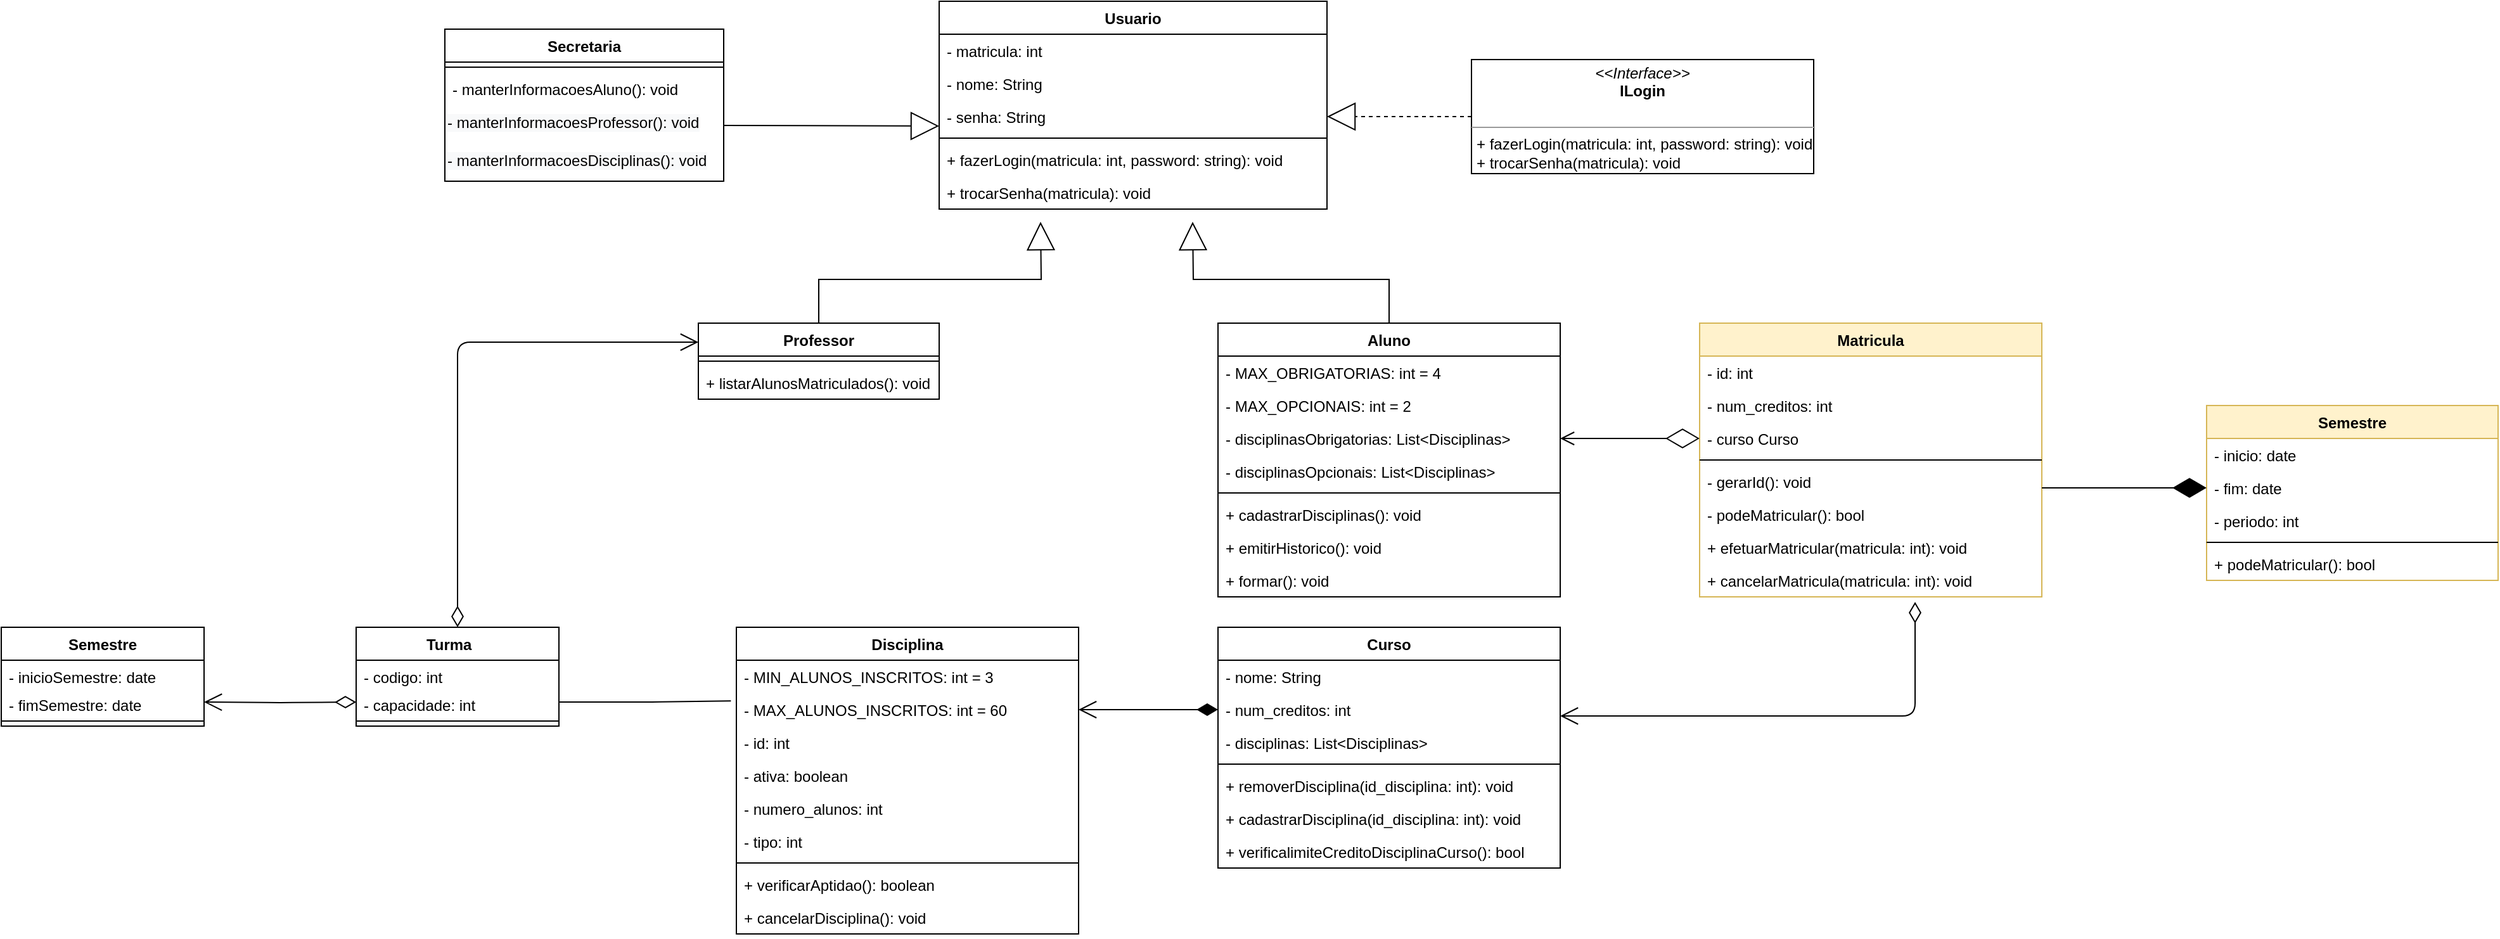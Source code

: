 <mxfile version="15.0.6" type="github">
  <diagram id="C5RBs43oDa-KdzZeNtuy" name="Page-1">
    <mxGraphModel dx="3258" dy="2103" grid="1" gridSize="10" guides="1" tooltips="1" connect="1" arrows="1" fold="1" page="1" pageScale="1" pageWidth="827" pageHeight="1169" math="0" shadow="0">
      <root>
        <mxCell id="WIyWlLk6GJQsqaUBKTNV-0" />
        <mxCell id="WIyWlLk6GJQsqaUBKTNV-1" parent="WIyWlLk6GJQsqaUBKTNV-0" />
        <mxCell id="JrXMHWwTkLq7MBl9970T-0" value="Usuario" style="swimlane;fontStyle=1;align=center;verticalAlign=top;childLayout=stackLayout;horizontal=1;startSize=26;horizontalStack=0;resizeParent=1;resizeParentMax=0;resizeLast=0;collapsible=1;marginBottom=0;" parent="WIyWlLk6GJQsqaUBKTNV-1" vertex="1">
          <mxGeometry x="260" y="-164" width="306" height="164" as="geometry" />
        </mxCell>
        <mxCell id="JrXMHWwTkLq7MBl9970T-1" value="- matricula: int" style="text;strokeColor=none;fillColor=none;align=left;verticalAlign=top;spacingLeft=4;spacingRight=4;overflow=hidden;rotatable=0;points=[[0,0.5],[1,0.5]];portConstraint=eastwest;" parent="JrXMHWwTkLq7MBl9970T-0" vertex="1">
          <mxGeometry y="26" width="306" height="26" as="geometry" />
        </mxCell>
        <mxCell id="JrXMHWwTkLq7MBl9970T-16" value="- nome: String" style="text;strokeColor=none;fillColor=none;align=left;verticalAlign=top;spacingLeft=4;spacingRight=4;overflow=hidden;rotatable=0;points=[[0,0.5],[1,0.5]];portConstraint=eastwest;" parent="JrXMHWwTkLq7MBl9970T-0" vertex="1">
          <mxGeometry y="52" width="306" height="26" as="geometry" />
        </mxCell>
        <mxCell id="JrXMHWwTkLq7MBl9970T-23" value="- senha: String" style="text;strokeColor=none;fillColor=none;align=left;verticalAlign=top;spacingLeft=4;spacingRight=4;overflow=hidden;rotatable=0;points=[[0,0.5],[1,0.5]];portConstraint=eastwest;" parent="JrXMHWwTkLq7MBl9970T-0" vertex="1">
          <mxGeometry y="78" width="306" height="26" as="geometry" />
        </mxCell>
        <mxCell id="JrXMHWwTkLq7MBl9970T-2" value="" style="line;strokeWidth=1;fillColor=none;align=left;verticalAlign=middle;spacingTop=-1;spacingLeft=3;spacingRight=3;rotatable=0;labelPosition=right;points=[];portConstraint=eastwest;" parent="JrXMHWwTkLq7MBl9970T-0" vertex="1">
          <mxGeometry y="104" width="306" height="8" as="geometry" />
        </mxCell>
        <mxCell id="JrXMHWwTkLq7MBl9970T-17" value="+ fazerLogin(matricula: int, password: string): void" style="text;strokeColor=none;fillColor=none;align=left;verticalAlign=top;spacingLeft=4;spacingRight=4;overflow=hidden;rotatable=0;points=[[0,0.5],[1,0.5]];portConstraint=eastwest;" parent="JrXMHWwTkLq7MBl9970T-0" vertex="1">
          <mxGeometry y="112" width="306" height="26" as="geometry" />
        </mxCell>
        <mxCell id="JrXMHWwTkLq7MBl9970T-3" value="+ trocarSenha(matricula): void" style="text;strokeColor=none;fillColor=none;align=left;verticalAlign=top;spacingLeft=4;spacingRight=4;overflow=hidden;rotatable=0;points=[[0,0.5],[1,0.5]];portConstraint=eastwest;" parent="JrXMHWwTkLq7MBl9970T-0" vertex="1">
          <mxGeometry y="138" width="306" height="26" as="geometry" />
        </mxCell>
        <mxCell id="BuNVMudP7O9CK5YteKWj-16" style="edgeStyle=orthogonalEdgeStyle;rounded=0;orthogonalLoop=1;jettySize=auto;html=1;exitX=0.5;exitY=0;exitDx=0;exitDy=0;endArrow=block;endFill=0;endSize=20;" parent="WIyWlLk6GJQsqaUBKTNV-1" source="JrXMHWwTkLq7MBl9970T-4" edge="1">
          <mxGeometry relative="1" as="geometry">
            <mxPoint x="340" y="10" as="targetPoint" />
          </mxGeometry>
        </mxCell>
        <mxCell id="JrXMHWwTkLq7MBl9970T-4" value="Professor" style="swimlane;fontStyle=1;align=center;verticalAlign=top;childLayout=stackLayout;horizontal=1;startSize=26;horizontalStack=0;resizeParent=1;resizeParentMax=0;resizeLast=0;collapsible=1;marginBottom=0;" parent="WIyWlLk6GJQsqaUBKTNV-1" vertex="1">
          <mxGeometry x="70" y="90" width="190" height="60" as="geometry" />
        </mxCell>
        <mxCell id="JrXMHWwTkLq7MBl9970T-6" value="" style="line;strokeWidth=1;fillColor=none;align=left;verticalAlign=middle;spacingTop=-1;spacingLeft=3;spacingRight=3;rotatable=0;labelPosition=right;points=[];portConstraint=eastwest;" parent="JrXMHWwTkLq7MBl9970T-4" vertex="1">
          <mxGeometry y="26" width="190" height="8" as="geometry" />
        </mxCell>
        <mxCell id="7F9r5N1mLICZE5VBThnw-38" value="+ listarAlunosMatriculados(): void" style="text;strokeColor=none;fillColor=none;align=left;verticalAlign=top;spacingLeft=4;spacingRight=4;overflow=hidden;rotatable=0;points=[[0,0.5],[1,0.5]];portConstraint=eastwest;" parent="JrXMHWwTkLq7MBl9970T-4" vertex="1">
          <mxGeometry y="34" width="190" height="26" as="geometry" />
        </mxCell>
        <mxCell id="BuNVMudP7O9CK5YteKWj-17" style="edgeStyle=orthogonalEdgeStyle;rounded=0;orthogonalLoop=1;jettySize=auto;html=1;exitX=0.5;exitY=0;exitDx=0;exitDy=0;endArrow=block;endFill=0;endSize=20;" parent="WIyWlLk6GJQsqaUBKTNV-1" source="JrXMHWwTkLq7MBl9970T-8" edge="1">
          <mxGeometry relative="1" as="geometry">
            <mxPoint x="460" y="10" as="targetPoint" />
          </mxGeometry>
        </mxCell>
        <mxCell id="JrXMHWwTkLq7MBl9970T-8" value="Aluno" style="swimlane;fontStyle=1;align=center;verticalAlign=top;childLayout=stackLayout;horizontal=1;startSize=26;horizontalStack=0;resizeParent=1;resizeParentMax=0;resizeLast=0;collapsible=1;marginBottom=0;" parent="WIyWlLk6GJQsqaUBKTNV-1" vertex="1">
          <mxGeometry x="480" y="90" width="270" height="216" as="geometry" />
        </mxCell>
        <mxCell id="JrXMHWwTkLq7MBl9970T-9" value="- MAX_OBRIGATORIAS: int = 4" style="text;strokeColor=none;fillColor=none;align=left;verticalAlign=top;spacingLeft=4;spacingRight=4;overflow=hidden;rotatable=0;points=[[0,0.5],[1,0.5]];portConstraint=eastwest;" parent="JrXMHWwTkLq7MBl9970T-8" vertex="1">
          <mxGeometry y="26" width="270" height="26" as="geometry" />
        </mxCell>
        <mxCell id="JrXMHWwTkLq7MBl9970T-21" value="- MAX_OPCIONAIS: int = 2" style="text;strokeColor=none;fillColor=none;align=left;verticalAlign=top;spacingLeft=4;spacingRight=4;overflow=hidden;rotatable=0;points=[[0,0.5],[1,0.5]];portConstraint=eastwest;" parent="JrXMHWwTkLq7MBl9970T-8" vertex="1">
          <mxGeometry y="52" width="270" height="26" as="geometry" />
        </mxCell>
        <mxCell id="JrXMHWwTkLq7MBl9970T-20" value="- disciplinasObrigatorias: List&lt;Disciplinas&gt;" style="text;strokeColor=none;fillColor=none;align=left;verticalAlign=top;spacingLeft=4;spacingRight=4;overflow=hidden;rotatable=0;points=[[0,0.5],[1,0.5]];portConstraint=eastwest;" parent="JrXMHWwTkLq7MBl9970T-8" vertex="1">
          <mxGeometry y="78" width="270" height="26" as="geometry" />
        </mxCell>
        <mxCell id="JrXMHWwTkLq7MBl9970T-19" value="- disciplinasOpcionais: List&lt;Disciplinas&gt;" style="text;strokeColor=none;fillColor=none;align=left;verticalAlign=top;spacingLeft=4;spacingRight=4;overflow=hidden;rotatable=0;points=[[0,0.5],[1,0.5]];portConstraint=eastwest;" parent="JrXMHWwTkLq7MBl9970T-8" vertex="1">
          <mxGeometry y="104" width="270" height="26" as="geometry" />
        </mxCell>
        <mxCell id="JrXMHWwTkLq7MBl9970T-10" value="" style="line;strokeWidth=1;fillColor=none;align=left;verticalAlign=middle;spacingTop=-1;spacingLeft=3;spacingRight=3;rotatable=0;labelPosition=right;points=[];portConstraint=eastwest;" parent="JrXMHWwTkLq7MBl9970T-8" vertex="1">
          <mxGeometry y="130" width="270" height="8" as="geometry" />
        </mxCell>
        <mxCell id="BuNVMudP7O9CK5YteKWj-36" value="+ cadastrarDisciplinas(): void" style="text;strokeColor=none;fillColor=none;align=left;verticalAlign=top;spacingLeft=4;spacingRight=4;overflow=hidden;rotatable=0;points=[[0,0.5],[1,0.5]];portConstraint=eastwest;" parent="JrXMHWwTkLq7MBl9970T-8" vertex="1">
          <mxGeometry y="138" width="270" height="26" as="geometry" />
        </mxCell>
        <mxCell id="JrXMHWwTkLq7MBl9970T-11" value="+ emitirHistorico(): void" style="text;strokeColor=none;fillColor=none;align=left;verticalAlign=top;spacingLeft=4;spacingRight=4;overflow=hidden;rotatable=0;points=[[0,0.5],[1,0.5]];portConstraint=eastwest;" parent="JrXMHWwTkLq7MBl9970T-8" vertex="1">
          <mxGeometry y="164" width="270" height="26" as="geometry" />
        </mxCell>
        <mxCell id="BuNVMudP7O9CK5YteKWj-37" value="+ formar(): void" style="text;strokeColor=none;fillColor=none;align=left;verticalAlign=top;spacingLeft=4;spacingRight=4;overflow=hidden;rotatable=0;points=[[0,0.5],[1,0.5]];portConstraint=eastwest;" parent="JrXMHWwTkLq7MBl9970T-8" vertex="1">
          <mxGeometry y="190" width="270" height="26" as="geometry" />
        </mxCell>
        <mxCell id="JrXMHWwTkLq7MBl9970T-12" value="Secretaria" style="swimlane;fontStyle=1;align=center;verticalAlign=top;childLayout=stackLayout;horizontal=1;startSize=26;horizontalStack=0;resizeParent=1;resizeParentMax=0;resizeLast=0;collapsible=1;marginBottom=0;" parent="WIyWlLk6GJQsqaUBKTNV-1" vertex="1">
          <mxGeometry x="-130" y="-142" width="220" height="120" as="geometry" />
        </mxCell>
        <mxCell id="JrXMHWwTkLq7MBl9970T-14" value="" style="line;strokeWidth=1;fillColor=none;align=left;verticalAlign=middle;spacingTop=-1;spacingLeft=3;spacingRight=3;rotatable=0;labelPosition=right;points=[];portConstraint=eastwest;" parent="JrXMHWwTkLq7MBl9970T-12" vertex="1">
          <mxGeometry y="26" width="220" height="8" as="geometry" />
        </mxCell>
        <mxCell id="7F9r5N1mLICZE5VBThnw-39" value="- manterInformacoesAluno(): void" style="text;strokeColor=none;fillColor=none;align=left;verticalAlign=top;spacingLeft=4;spacingRight=4;overflow=hidden;rotatable=0;points=[[0,0.5],[1,0.5]];portConstraint=eastwest;" parent="JrXMHWwTkLq7MBl9970T-12" vertex="1">
          <mxGeometry y="34" width="220" height="26" as="geometry" />
        </mxCell>
        <mxCell id="7F9r5N1mLICZE5VBThnw-40" value="&lt;span style=&quot;color: rgb(0 , 0 , 0) ; font-family: &amp;#34;helvetica&amp;#34; ; font-size: 12px ; font-style: normal ; font-weight: 400 ; letter-spacing: normal ; text-align: left ; text-indent: 0px ; text-transform: none ; word-spacing: 0px ; background-color: rgb(248 , 249 , 250) ; display: inline ; float: none&quot;&gt;- manterInformacoesProfessor(): void&lt;/span&gt;" style="text;whiteSpace=wrap;html=1;" parent="JrXMHWwTkLq7MBl9970T-12" vertex="1">
          <mxGeometry y="60" width="220" height="30" as="geometry" />
        </mxCell>
        <mxCell id="7F9r5N1mLICZE5VBThnw-41" value="&lt;span style=&quot;color: rgb(0 , 0 , 0) ; font-family: &amp;#34;helvetica&amp;#34; ; font-size: 12px ; font-style: normal ; font-weight: 400 ; letter-spacing: normal ; text-align: left ; text-indent: 0px ; text-transform: none ; word-spacing: 0px ; background-color: rgb(248 , 249 , 250) ; display: inline ; float: none&quot;&gt;- manterInformacoesDisciplinas(): void&lt;/span&gt;" style="text;whiteSpace=wrap;html=1;" parent="JrXMHWwTkLq7MBl9970T-12" vertex="1">
          <mxGeometry y="90" width="220" height="30" as="geometry" />
        </mxCell>
        <mxCell id="7F9r5N1mLICZE5VBThnw-0" value="Curso" style="swimlane;fontStyle=1;align=center;verticalAlign=top;childLayout=stackLayout;horizontal=1;startSize=26;horizontalStack=0;resizeParent=1;resizeParentMax=0;resizeLast=0;collapsible=1;marginBottom=0;" parent="WIyWlLk6GJQsqaUBKTNV-1" vertex="1">
          <mxGeometry x="480" y="330" width="270" height="190" as="geometry" />
        </mxCell>
        <mxCell id="7F9r5N1mLICZE5VBThnw-3" value="- nome: String" style="text;strokeColor=none;fillColor=none;align=left;verticalAlign=top;spacingLeft=4;spacingRight=4;overflow=hidden;rotatable=0;points=[[0,0.5],[1,0.5]];portConstraint=eastwest;" parent="7F9r5N1mLICZE5VBThnw-0" vertex="1">
          <mxGeometry y="26" width="270" height="26" as="geometry" />
        </mxCell>
        <mxCell id="7F9r5N1mLICZE5VBThnw-7" value="- num_creditos: int" style="text;strokeColor=none;fillColor=none;align=left;verticalAlign=top;spacingLeft=4;spacingRight=4;overflow=hidden;rotatable=0;points=[[0,0.5],[1,0.5]];portConstraint=eastwest;" parent="7F9r5N1mLICZE5VBThnw-0" vertex="1">
          <mxGeometry y="52" width="270" height="26" as="geometry" />
        </mxCell>
        <mxCell id="7F9r5N1mLICZE5VBThnw-4" value="- disciplinas: List&lt;Disciplinas&gt;" style="text;strokeColor=none;fillColor=none;align=left;verticalAlign=top;spacingLeft=4;spacingRight=4;overflow=hidden;rotatable=0;points=[[0,0.5],[1,0.5]];portConstraint=eastwest;" parent="7F9r5N1mLICZE5VBThnw-0" vertex="1">
          <mxGeometry y="78" width="270" height="26" as="geometry" />
        </mxCell>
        <mxCell id="7F9r5N1mLICZE5VBThnw-5" value="" style="line;strokeWidth=1;fillColor=none;align=left;verticalAlign=middle;spacingTop=-1;spacingLeft=3;spacingRight=3;rotatable=0;labelPosition=right;points=[];portConstraint=eastwest;" parent="7F9r5N1mLICZE5VBThnw-0" vertex="1">
          <mxGeometry y="104" width="270" height="8" as="geometry" />
        </mxCell>
        <mxCell id="7F9r5N1mLICZE5VBThnw-18" value="+ removerDisciplina(id_disciplina: int): void" style="text;strokeColor=none;fillColor=none;align=left;verticalAlign=top;spacingLeft=4;spacingRight=4;overflow=hidden;rotatable=0;points=[[0,0.5],[1,0.5]];portConstraint=eastwest;" parent="7F9r5N1mLICZE5VBThnw-0" vertex="1">
          <mxGeometry y="112" width="270" height="26" as="geometry" />
        </mxCell>
        <mxCell id="7F9r5N1mLICZE5VBThnw-17" value="+ cadastrarDisciplina(id_disciplina: int): void" style="text;strokeColor=none;fillColor=none;align=left;verticalAlign=top;spacingLeft=4;spacingRight=4;overflow=hidden;rotatable=0;points=[[0,0.5],[1,0.5]];portConstraint=eastwest;" parent="7F9r5N1mLICZE5VBThnw-0" vertex="1">
          <mxGeometry y="138" width="270" height="26" as="geometry" />
        </mxCell>
        <mxCell id="7F9r5N1mLICZE5VBThnw-19" value="+ verificalimiteCreditoDisciplinaCurso(): bool" style="text;strokeColor=none;fillColor=none;align=left;verticalAlign=top;spacingLeft=4;spacingRight=4;overflow=hidden;rotatable=0;points=[[0,0.5],[1,0.5]];portConstraint=eastwest;" parent="7F9r5N1mLICZE5VBThnw-0" vertex="1">
          <mxGeometry y="164" width="270" height="26" as="geometry" />
        </mxCell>
        <mxCell id="7F9r5N1mLICZE5VBThnw-9" value="Matricula" style="swimlane;fontStyle=1;align=center;verticalAlign=top;childLayout=stackLayout;horizontal=1;startSize=26;horizontalStack=0;resizeParent=1;resizeParentMax=0;resizeLast=0;collapsible=1;marginBottom=0;fillColor=#fff2cc;strokeColor=#d6b656;" parent="WIyWlLk6GJQsqaUBKTNV-1" vertex="1">
          <mxGeometry x="860" y="90" width="270" height="216" as="geometry" />
        </mxCell>
        <mxCell id="7F9r5N1mLICZE5VBThnw-10" value="- id: int" style="text;strokeColor=none;fillColor=none;align=left;verticalAlign=top;spacingLeft=4;spacingRight=4;overflow=hidden;rotatable=0;points=[[0,0.5],[1,0.5]];portConstraint=eastwest;" parent="7F9r5N1mLICZE5VBThnw-9" vertex="1">
          <mxGeometry y="26" width="270" height="26" as="geometry" />
        </mxCell>
        <mxCell id="7F9r5N1mLICZE5VBThnw-11" value="- num_creditos: int" style="text;strokeColor=none;fillColor=none;align=left;verticalAlign=top;spacingLeft=4;spacingRight=4;overflow=hidden;rotatable=0;points=[[0,0.5],[1,0.5]];portConstraint=eastwest;" parent="7F9r5N1mLICZE5VBThnw-9" vertex="1">
          <mxGeometry y="52" width="270" height="26" as="geometry" />
        </mxCell>
        <mxCell id="7F9r5N1mLICZE5VBThnw-12" value="- curso Curso" style="text;strokeColor=none;fillColor=none;align=left;verticalAlign=top;spacingLeft=4;spacingRight=4;overflow=hidden;rotatable=0;points=[[0,0.5],[1,0.5]];portConstraint=eastwest;" parent="7F9r5N1mLICZE5VBThnw-9" vertex="1">
          <mxGeometry y="78" width="270" height="26" as="geometry" />
        </mxCell>
        <mxCell id="7F9r5N1mLICZE5VBThnw-13" value="" style="line;strokeWidth=1;fillColor=none;align=left;verticalAlign=middle;spacingTop=-1;spacingLeft=3;spacingRight=3;rotatable=0;labelPosition=right;points=[];portConstraint=eastwest;" parent="7F9r5N1mLICZE5VBThnw-9" vertex="1">
          <mxGeometry y="104" width="270" height="8" as="geometry" />
        </mxCell>
        <mxCell id="7F9r5N1mLICZE5VBThnw-16" value="- gerarId(): void" style="text;strokeColor=none;fillColor=none;align=left;verticalAlign=top;spacingLeft=4;spacingRight=4;overflow=hidden;rotatable=0;points=[[0,0.5],[1,0.5]];portConstraint=eastwest;" parent="7F9r5N1mLICZE5VBThnw-9" vertex="1">
          <mxGeometry y="112" width="270" height="26" as="geometry" />
        </mxCell>
        <mxCell id="mMdp-KrSWBjdsAMmovPU-2" value="- podeMatricular(): bool" style="text;strokeColor=none;fillColor=none;align=left;verticalAlign=top;spacingLeft=4;spacingRight=4;overflow=hidden;rotatable=0;points=[[0,0.5],[1,0.5]];portConstraint=eastwest;" vertex="1" parent="7F9r5N1mLICZE5VBThnw-9">
          <mxGeometry y="138" width="270" height="26" as="geometry" />
        </mxCell>
        <mxCell id="mMdp-KrSWBjdsAMmovPU-1" value="+ efetuarMatricular(matricula: int): void" style="text;strokeColor=none;fillColor=none;align=left;verticalAlign=top;spacingLeft=4;spacingRight=4;overflow=hidden;rotatable=0;points=[[0,0.5],[1,0.5]];portConstraint=eastwest;" vertex="1" parent="7F9r5N1mLICZE5VBThnw-9">
          <mxGeometry y="164" width="270" height="26" as="geometry" />
        </mxCell>
        <mxCell id="E2rQVBxFXLDAdDKFJ9_E-2" value="+ cancelarMatricula(matricula: int): void" style="text;strokeColor=none;fillColor=none;align=left;verticalAlign=top;spacingLeft=4;spacingRight=4;overflow=hidden;rotatable=0;points=[[0,0.5],[1,0.5]];portConstraint=eastwest;" parent="7F9r5N1mLICZE5VBThnw-9" vertex="1">
          <mxGeometry y="190" width="270" height="26" as="geometry" />
        </mxCell>
        <mxCell id="7F9r5N1mLICZE5VBThnw-26" value="Disciplina" style="swimlane;fontStyle=1;align=center;verticalAlign=top;childLayout=stackLayout;horizontal=1;startSize=26;horizontalStack=0;resizeParent=1;resizeParentMax=0;resizeLast=0;collapsible=1;marginBottom=0;" parent="WIyWlLk6GJQsqaUBKTNV-1" vertex="1">
          <mxGeometry x="100" y="330" width="270" height="242" as="geometry" />
        </mxCell>
        <mxCell id="7F9r5N1mLICZE5VBThnw-29" value="- MIN_ALUNOS_INSCRITOS: int = 3 " style="text;strokeColor=none;fillColor=none;align=left;verticalAlign=top;spacingLeft=4;spacingRight=4;overflow=hidden;rotatable=0;points=[[0,0.5],[1,0.5]];portConstraint=eastwest;" parent="7F9r5N1mLICZE5VBThnw-26" vertex="1">
          <mxGeometry y="26" width="270" height="26" as="geometry" />
        </mxCell>
        <mxCell id="7F9r5N1mLICZE5VBThnw-34" value="- MAX_ALUNOS_INSCRITOS: int = 60" style="text;strokeColor=none;fillColor=none;align=left;verticalAlign=top;spacingLeft=4;spacingRight=4;overflow=hidden;rotatable=0;points=[[0,0.5],[1,0.5]];portConstraint=eastwest;" parent="7F9r5N1mLICZE5VBThnw-26" vertex="1">
          <mxGeometry y="52" width="270" height="26" as="geometry" />
        </mxCell>
        <mxCell id="7F9r5N1mLICZE5VBThnw-27" value="- id: int" style="text;strokeColor=none;fillColor=none;align=left;verticalAlign=top;spacingLeft=4;spacingRight=4;overflow=hidden;rotatable=0;points=[[0,0.5],[1,0.5]];portConstraint=eastwest;" parent="7F9r5N1mLICZE5VBThnw-26" vertex="1">
          <mxGeometry y="78" width="270" height="26" as="geometry" />
        </mxCell>
        <mxCell id="7F9r5N1mLICZE5VBThnw-28" value="- ativa: boolean" style="text;strokeColor=none;fillColor=none;align=left;verticalAlign=top;spacingLeft=4;spacingRight=4;overflow=hidden;rotatable=0;points=[[0,0.5],[1,0.5]];portConstraint=eastwest;" parent="7F9r5N1mLICZE5VBThnw-26" vertex="1">
          <mxGeometry y="104" width="270" height="26" as="geometry" />
        </mxCell>
        <mxCell id="BuNVMudP7O9CK5YteKWj-15" value="- numero_alunos: int" style="text;strokeColor=none;fillColor=none;align=left;verticalAlign=top;spacingLeft=4;spacingRight=4;overflow=hidden;rotatable=0;points=[[0,0.5],[1,0.5]];portConstraint=eastwest;" parent="7F9r5N1mLICZE5VBThnw-26" vertex="1">
          <mxGeometry y="130" width="270" height="26" as="geometry" />
        </mxCell>
        <mxCell id="7F9r5N1mLICZE5VBThnw-35" value="- tipo: int" style="text;strokeColor=none;fillColor=none;align=left;verticalAlign=top;spacingLeft=4;spacingRight=4;overflow=hidden;rotatable=0;points=[[0,0.5],[1,0.5]];portConstraint=eastwest;" parent="7F9r5N1mLICZE5VBThnw-26" vertex="1">
          <mxGeometry y="156" width="270" height="26" as="geometry" />
        </mxCell>
        <mxCell id="7F9r5N1mLICZE5VBThnw-30" value="" style="line;strokeWidth=1;fillColor=none;align=left;verticalAlign=middle;spacingTop=-1;spacingLeft=3;spacingRight=3;rotatable=0;labelPosition=right;points=[];portConstraint=eastwest;" parent="7F9r5N1mLICZE5VBThnw-26" vertex="1">
          <mxGeometry y="182" width="270" height="8" as="geometry" />
        </mxCell>
        <mxCell id="7F9r5N1mLICZE5VBThnw-31" value="+ verificarAptidao(): boolean" style="text;strokeColor=none;fillColor=none;align=left;verticalAlign=top;spacingLeft=4;spacingRight=4;overflow=hidden;rotatable=0;points=[[0,0.5],[1,0.5]];portConstraint=eastwest;" parent="7F9r5N1mLICZE5VBThnw-26" vertex="1">
          <mxGeometry y="190" width="270" height="26" as="geometry" />
        </mxCell>
        <mxCell id="7F9r5N1mLICZE5VBThnw-33" value="+ cancelarDisciplina(): void" style="text;strokeColor=none;fillColor=none;align=left;verticalAlign=top;spacingLeft=4;spacingRight=4;overflow=hidden;rotatable=0;points=[[0,0.5],[1,0.5]];portConstraint=eastwest;" parent="7F9r5N1mLICZE5VBThnw-26" vertex="1">
          <mxGeometry y="216" width="270" height="26" as="geometry" />
        </mxCell>
        <mxCell id="BuNVMudP7O9CK5YteKWj-6" value="Turma    " style="swimlane;fontStyle=1;align=center;verticalAlign=top;childLayout=stackLayout;horizontal=1;startSize=26;horizontalStack=0;resizeParent=1;resizeParentMax=0;resizeLast=0;collapsible=1;marginBottom=0;" parent="WIyWlLk6GJQsqaUBKTNV-1" vertex="1">
          <mxGeometry x="-200" y="330" width="160" height="78" as="geometry" />
        </mxCell>
        <mxCell id="BuNVMudP7O9CK5YteKWj-7" value="- codigo: int&#xa;" style="text;strokeColor=none;fillColor=none;align=left;verticalAlign=top;spacingLeft=4;spacingRight=4;overflow=hidden;rotatable=0;points=[[0,0.5],[1,0.5]];portConstraint=eastwest;" parent="BuNVMudP7O9CK5YteKWj-6" vertex="1">
          <mxGeometry y="26" width="160" height="22" as="geometry" />
        </mxCell>
        <mxCell id="BuNVMudP7O9CK5YteKWj-11" value="- capacidade: int&#xa;" style="text;strokeColor=none;fillColor=none;align=left;verticalAlign=top;spacingLeft=4;spacingRight=4;overflow=hidden;rotatable=0;points=[[0,0.5],[1,0.5]];portConstraint=eastwest;" parent="BuNVMudP7O9CK5YteKWj-6" vertex="1">
          <mxGeometry y="48" width="160" height="22" as="geometry" />
        </mxCell>
        <mxCell id="BuNVMudP7O9CK5YteKWj-8" value="" style="line;strokeWidth=1;fillColor=none;align=left;verticalAlign=middle;spacingTop=-1;spacingLeft=3;spacingRight=3;rotatable=0;labelPosition=right;points=[];portConstraint=eastwest;" parent="BuNVMudP7O9CK5YteKWj-6" vertex="1">
          <mxGeometry y="70" width="160" height="8" as="geometry" />
        </mxCell>
        <mxCell id="BuNVMudP7O9CK5YteKWj-13" style="edgeStyle=orthogonalEdgeStyle;rounded=0;orthogonalLoop=1;jettySize=auto;html=1;exitX=0;exitY=0.5;exitDx=0;exitDy=0;entryX=1;entryY=0.5;entryDx=0;entryDy=0;endArrow=block;endFill=0;endSize=20;dashed=1;" parent="WIyWlLk6GJQsqaUBKTNV-1" source="BuNVMudP7O9CK5YteKWj-12" target="JrXMHWwTkLq7MBl9970T-23" edge="1">
          <mxGeometry relative="1" as="geometry" />
        </mxCell>
        <mxCell id="BuNVMudP7O9CK5YteKWj-12" value="&lt;p style=&quot;margin: 0px ; margin-top: 4px ; text-align: center&quot;&gt;&lt;i&gt;&amp;lt;&amp;lt;Interface&amp;gt;&amp;gt;&lt;/i&gt;&lt;br&gt;&lt;b&gt;ILogin&lt;/b&gt;&lt;/p&gt;&lt;p style=&quot;margin: 0px ; margin-left: 4px&quot;&gt;&lt;br&gt;&lt;/p&gt;&lt;hr size=&quot;1&quot;&gt;&lt;p style=&quot;margin: 0px ; margin-left: 4px&quot;&gt;+ fazerLogin(matricula: int, password: string): void&lt;br&gt;+ trocarSenha(matricula): void&lt;/p&gt;" style="verticalAlign=top;align=left;overflow=fill;fontSize=12;fontFamily=Helvetica;html=1;" parent="WIyWlLk6GJQsqaUBKTNV-1" vertex="1">
          <mxGeometry x="680" y="-118" width="270" height="90" as="geometry" />
        </mxCell>
        <mxCell id="BuNVMudP7O9CK5YteKWj-14" style="edgeStyle=orthogonalEdgeStyle;rounded=0;orthogonalLoop=1;jettySize=auto;html=1;entryX=0;entryY=0.787;entryDx=0;entryDy=0;entryPerimeter=0;endArrow=block;endFill=0;endSize=20;" parent="WIyWlLk6GJQsqaUBKTNV-1" target="JrXMHWwTkLq7MBl9970T-23" edge="1">
          <mxGeometry relative="1" as="geometry">
            <mxPoint x="90" y="-66" as="sourcePoint" />
          </mxGeometry>
        </mxCell>
        <mxCell id="BuNVMudP7O9CK5YteKWj-20" value="" style="endArrow=open;html=1;endSize=12;startArrow=diamondThin;startSize=14;startFill=0;edgeStyle=orthogonalEdgeStyle;align=left;verticalAlign=bottom;exitX=0.5;exitY=0;exitDx=0;exitDy=0;entryX=0;entryY=0.25;entryDx=0;entryDy=0;" parent="WIyWlLk6GJQsqaUBKTNV-1" source="BuNVMudP7O9CK5YteKWj-6" target="JrXMHWwTkLq7MBl9970T-4" edge="1">
          <mxGeometry x="-1" y="3" relative="1" as="geometry">
            <mxPoint x="510" y="180" as="sourcePoint" />
            <mxPoint x="670" y="180" as="targetPoint" />
          </mxGeometry>
        </mxCell>
        <mxCell id="BuNVMudP7O9CK5YteKWj-21" value="" style="endArrow=none;html=1;endSize=12;startArrow=none;startSize=14;startFill=0;edgeStyle=orthogonalEdgeStyle;align=left;verticalAlign=bottom;exitX=1;exitY=0.5;exitDx=0;exitDy=0;entryX=-0.016;entryY=0.236;entryDx=0;entryDy=0;entryPerimeter=0;endFill=0;" parent="WIyWlLk6GJQsqaUBKTNV-1" source="BuNVMudP7O9CK5YteKWj-11" target="7F9r5N1mLICZE5VBThnw-34" edge="1">
          <mxGeometry x="-1" y="3" relative="1" as="geometry">
            <mxPoint x="-110" y="340" as="sourcePoint" />
            <mxPoint x="80" y="115" as="targetPoint" />
          </mxGeometry>
        </mxCell>
        <mxCell id="BuNVMudP7O9CK5YteKWj-22" value="Semestre" style="swimlane;fontStyle=1;align=center;verticalAlign=top;childLayout=stackLayout;horizontal=1;startSize=26;horizontalStack=0;resizeParent=1;resizeParentMax=0;resizeLast=0;collapsible=1;marginBottom=0;" parent="WIyWlLk6GJQsqaUBKTNV-1" vertex="1">
          <mxGeometry x="-480" y="330" width="160" height="78" as="geometry" />
        </mxCell>
        <mxCell id="BuNVMudP7O9CK5YteKWj-23" value="- inicioSemestre: date" style="text;strokeColor=none;fillColor=none;align=left;verticalAlign=top;spacingLeft=4;spacingRight=4;overflow=hidden;rotatable=0;points=[[0,0.5],[1,0.5]];portConstraint=eastwest;" parent="BuNVMudP7O9CK5YteKWj-22" vertex="1">
          <mxGeometry y="26" width="160" height="22" as="geometry" />
        </mxCell>
        <mxCell id="BuNVMudP7O9CK5YteKWj-24" value="- fimSemestre: date" style="text;strokeColor=none;fillColor=none;align=left;verticalAlign=top;spacingLeft=4;spacingRight=4;overflow=hidden;rotatable=0;points=[[0,0.5],[1,0.5]];portConstraint=eastwest;" parent="BuNVMudP7O9CK5YteKWj-22" vertex="1">
          <mxGeometry y="48" width="160" height="22" as="geometry" />
        </mxCell>
        <mxCell id="BuNVMudP7O9CK5YteKWj-25" value="" style="line;strokeWidth=1;fillColor=none;align=left;verticalAlign=middle;spacingTop=-1;spacingLeft=3;spacingRight=3;rotatable=0;labelPosition=right;points=[];portConstraint=eastwest;" parent="BuNVMudP7O9CK5YteKWj-22" vertex="1">
          <mxGeometry y="70" width="160" height="8" as="geometry" />
        </mxCell>
        <mxCell id="BuNVMudP7O9CK5YteKWj-27" value="" style="endArrow=open;html=1;endSize=12;startArrow=diamondThin;startSize=14;startFill=0;edgeStyle=orthogonalEdgeStyle;align=left;verticalAlign=bottom;entryX=1;entryY=0.5;entryDx=0;entryDy=0;" parent="WIyWlLk6GJQsqaUBKTNV-1" target="BuNVMudP7O9CK5YteKWj-24" edge="1">
          <mxGeometry x="-1" y="3" relative="1" as="geometry">
            <mxPoint x="-200" y="389" as="sourcePoint" />
            <mxPoint x="105.68" y="398.136" as="targetPoint" />
          </mxGeometry>
        </mxCell>
        <mxCell id="BuNVMudP7O9CK5YteKWj-32" value="" style="endArrow=open;html=1;endSize=12;startArrow=diamondThin;startSize=14;startFill=1;edgeStyle=orthogonalEdgeStyle;align=left;verticalAlign=bottom;exitX=0;exitY=0.5;exitDx=0;exitDy=0;entryX=1;entryY=0.5;entryDx=0;entryDy=0;" parent="WIyWlLk6GJQsqaUBKTNV-1" source="7F9r5N1mLICZE5VBThnw-7" target="7F9r5N1mLICZE5VBThnw-34" edge="1">
          <mxGeometry x="-1" y="3" relative="1" as="geometry">
            <mxPoint x="440" y="260" as="sourcePoint" />
            <mxPoint x="600" y="260" as="targetPoint" />
          </mxGeometry>
        </mxCell>
        <mxCell id="BuNVMudP7O9CK5YteKWj-33" value="" style="endArrow=open;html=1;endSize=12;startArrow=diamondThin;startSize=14;startFill=0;edgeStyle=orthogonalEdgeStyle;align=left;verticalAlign=bottom;entryX=1;entryY=0.5;entryDx=0;entryDy=0;" parent="WIyWlLk6GJQsqaUBKTNV-1" edge="1">
          <mxGeometry x="-1" y="3" relative="1" as="geometry">
            <mxPoint x="1030" y="310" as="sourcePoint" />
            <mxPoint x="750" y="400" as="targetPoint" />
            <Array as="points">
              <mxPoint x="1030" y="400" />
            </Array>
          </mxGeometry>
        </mxCell>
        <mxCell id="BuNVMudP7O9CK5YteKWj-35" value="" style="endArrow=diamondThin;endFill=0;endSize=24;html=1;entryX=0;entryY=0.5;entryDx=0;entryDy=0;exitX=1;exitY=0.5;exitDx=0;exitDy=0;startArrow=open;startFill=0;targetPerimeterSpacing=15;startSize=9;sourcePerimeterSpacing=5;" parent="WIyWlLk6GJQsqaUBKTNV-1" source="JrXMHWwTkLq7MBl9970T-20" target="7F9r5N1mLICZE5VBThnw-12" edge="1">
          <mxGeometry width="160" relative="1" as="geometry">
            <mxPoint x="440" y="260" as="sourcePoint" />
            <mxPoint x="600" y="260" as="targetPoint" />
          </mxGeometry>
        </mxCell>
        <mxCell id="LCeAgxZwqbWof1AbTlHt-4" value="Semestre" style="swimlane;fontStyle=1;align=center;verticalAlign=top;childLayout=stackLayout;horizontal=1;startSize=26;horizontalStack=0;resizeParent=1;resizeParentMax=0;resizeLast=0;collapsible=1;marginBottom=0;fillColor=#fff2cc;strokeColor=#d6b656;" parent="WIyWlLk6GJQsqaUBKTNV-1" vertex="1">
          <mxGeometry x="1260" y="155" width="230" height="138" as="geometry" />
        </mxCell>
        <mxCell id="LCeAgxZwqbWof1AbTlHt-5" value="- inicio: date&#xa;" style="text;strokeColor=none;fillColor=none;align=left;verticalAlign=top;spacingLeft=4;spacingRight=4;overflow=hidden;rotatable=0;points=[[0,0.5],[1,0.5]];portConstraint=eastwest;" parent="LCeAgxZwqbWof1AbTlHt-4" vertex="1">
          <mxGeometry y="26" width="230" height="26" as="geometry" />
        </mxCell>
        <mxCell id="LCeAgxZwqbWof1AbTlHt-8" value="- fim: date&#xa;" style="text;strokeColor=none;fillColor=none;align=left;verticalAlign=top;spacingLeft=4;spacingRight=4;overflow=hidden;rotatable=0;points=[[0,0.5],[1,0.5]];portConstraint=eastwest;" parent="LCeAgxZwqbWof1AbTlHt-4" vertex="1">
          <mxGeometry y="52" width="230" height="26" as="geometry" />
        </mxCell>
        <mxCell id="LCeAgxZwqbWof1AbTlHt-10" value="- periodo: int&#xa;" style="text;strokeColor=none;fillColor=none;align=left;verticalAlign=top;spacingLeft=4;spacingRight=4;overflow=hidden;rotatable=0;points=[[0,0.5],[1,0.5]];portConstraint=eastwest;" parent="LCeAgxZwqbWof1AbTlHt-4" vertex="1">
          <mxGeometry y="78" width="230" height="26" as="geometry" />
        </mxCell>
        <mxCell id="LCeAgxZwqbWof1AbTlHt-6" value="" style="line;strokeWidth=1;fillColor=none;align=left;verticalAlign=middle;spacingTop=-1;spacingLeft=3;spacingRight=3;rotatable=0;labelPosition=right;points=[];portConstraint=eastwest;" parent="LCeAgxZwqbWof1AbTlHt-4" vertex="1">
          <mxGeometry y="104" width="230" height="8" as="geometry" />
        </mxCell>
        <mxCell id="LCeAgxZwqbWof1AbTlHt-7" value="+ podeMatricular(): bool" style="text;strokeColor=none;fillColor=none;align=left;verticalAlign=top;spacingLeft=4;spacingRight=4;overflow=hidden;rotatable=0;points=[[0,0.5],[1,0.5]];portConstraint=eastwest;" parent="LCeAgxZwqbWof1AbTlHt-4" vertex="1">
          <mxGeometry y="112" width="230" height="26" as="geometry" />
        </mxCell>
        <mxCell id="LCeAgxZwqbWof1AbTlHt-12" value="" style="endArrow=diamondThin;endFill=1;endSize=24;html=1;entryX=0;entryY=0.5;entryDx=0;entryDy=0;" parent="WIyWlLk6GJQsqaUBKTNV-1" target="LCeAgxZwqbWof1AbTlHt-8" edge="1">
          <mxGeometry width="160" relative="1" as="geometry">
            <mxPoint x="1130" y="220" as="sourcePoint" />
            <mxPoint x="1420" y="330" as="targetPoint" />
          </mxGeometry>
        </mxCell>
      </root>
    </mxGraphModel>
  </diagram>
</mxfile>
